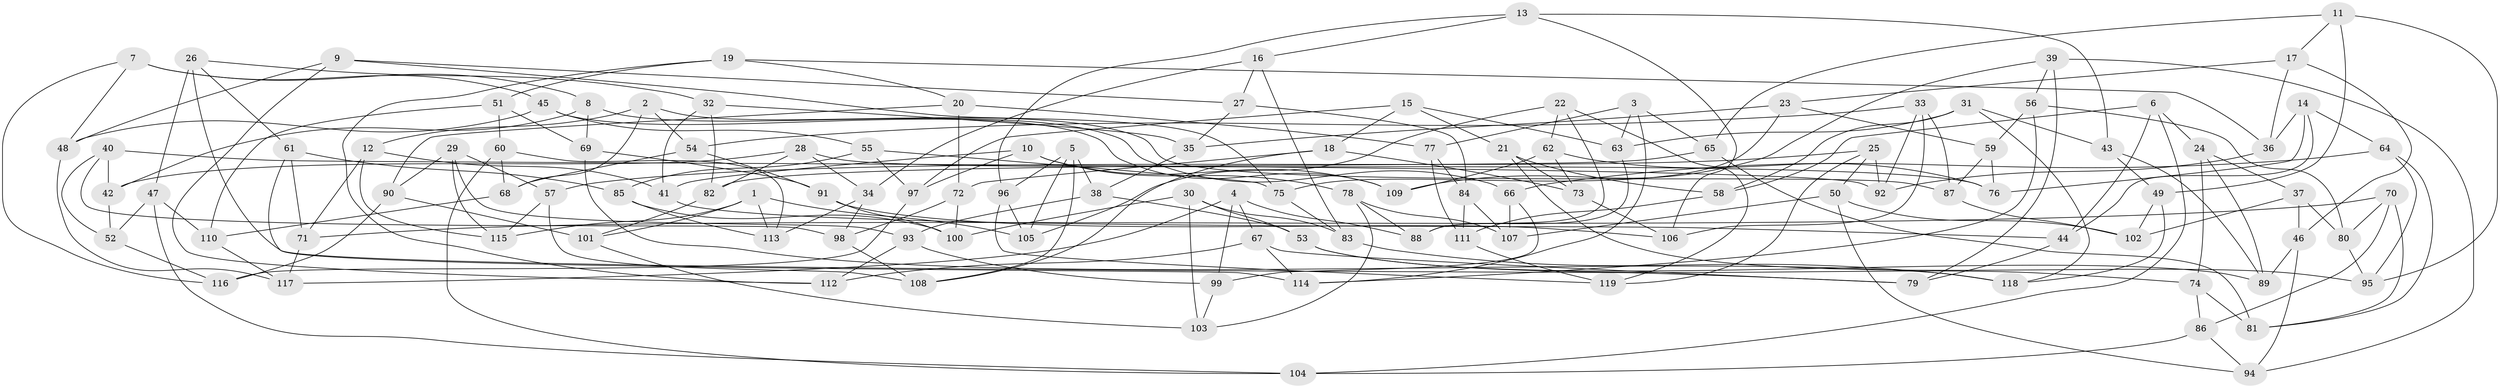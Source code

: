 // coarse degree distribution, {10: 0.06944444444444445, 4: 0.7638888888888888, 8: 0.027777777777777776, 9: 0.041666666666666664, 12: 0.027777777777777776, 5: 0.013888888888888888, 3: 0.05555555555555555}
// Generated by graph-tools (version 1.1) at 2025/54/03/04/25 22:54:00]
// undirected, 119 vertices, 238 edges
graph export_dot {
  node [color=gray90,style=filled];
  1;
  2;
  3;
  4;
  5;
  6;
  7;
  8;
  9;
  10;
  11;
  12;
  13;
  14;
  15;
  16;
  17;
  18;
  19;
  20;
  21;
  22;
  23;
  24;
  25;
  26;
  27;
  28;
  29;
  30;
  31;
  32;
  33;
  34;
  35;
  36;
  37;
  38;
  39;
  40;
  41;
  42;
  43;
  44;
  45;
  46;
  47;
  48;
  49;
  50;
  51;
  52;
  53;
  54;
  55;
  56;
  57;
  58;
  59;
  60;
  61;
  62;
  63;
  64;
  65;
  66;
  67;
  68;
  69;
  70;
  71;
  72;
  73;
  74;
  75;
  76;
  77;
  78;
  79;
  80;
  81;
  82;
  83;
  84;
  85;
  86;
  87;
  88;
  89;
  90;
  91;
  92;
  93;
  94;
  95;
  96;
  97;
  98;
  99;
  100;
  101;
  102;
  103;
  104;
  105;
  106;
  107;
  108;
  109;
  110;
  111;
  112;
  113;
  114;
  115;
  116;
  117;
  118;
  119;
  1 -- 101;
  1 -- 105;
  1 -- 115;
  1 -- 113;
  2 -- 68;
  2 -- 54;
  2 -- 87;
  2 -- 12;
  3 -- 77;
  3 -- 114;
  3 -- 63;
  3 -- 65;
  4 -- 88;
  4 -- 67;
  4 -- 99;
  4 -- 117;
  5 -- 38;
  5 -- 96;
  5 -- 105;
  5 -- 108;
  6 -- 104;
  6 -- 58;
  6 -- 24;
  6 -- 44;
  7 -- 8;
  7 -- 48;
  7 -- 116;
  7 -- 45;
  8 -- 66;
  8 -- 42;
  8 -- 69;
  9 -- 27;
  9 -- 48;
  9 -- 112;
  9 -- 75;
  10 -- 78;
  10 -- 109;
  10 -- 41;
  10 -- 97;
  11 -- 65;
  11 -- 49;
  11 -- 17;
  11 -- 95;
  12 -- 115;
  12 -- 71;
  12 -- 41;
  13 -- 96;
  13 -- 16;
  13 -- 43;
  13 -- 106;
  14 -- 64;
  14 -- 76;
  14 -- 36;
  14 -- 44;
  15 -- 18;
  15 -- 97;
  15 -- 21;
  15 -- 63;
  16 -- 83;
  16 -- 27;
  16 -- 34;
  17 -- 36;
  17 -- 23;
  17 -- 46;
  18 -- 73;
  18 -- 72;
  18 -- 108;
  19 -- 112;
  19 -- 20;
  19 -- 36;
  19 -- 51;
  20 -- 90;
  20 -- 77;
  20 -- 72;
  21 -- 73;
  21 -- 95;
  21 -- 58;
  22 -- 119;
  22 -- 88;
  22 -- 105;
  22 -- 62;
  23 -- 75;
  23 -- 59;
  23 -- 35;
  24 -- 37;
  24 -- 74;
  24 -- 89;
  25 -- 50;
  25 -- 119;
  25 -- 92;
  25 -- 57;
  26 -- 61;
  26 -- 79;
  26 -- 47;
  26 -- 32;
  27 -- 84;
  27 -- 35;
  28 -- 34;
  28 -- 42;
  28 -- 76;
  28 -- 82;
  29 -- 115;
  29 -- 93;
  29 -- 57;
  29 -- 90;
  30 -- 53;
  30 -- 83;
  30 -- 100;
  30 -- 103;
  31 -- 118;
  31 -- 43;
  31 -- 58;
  31 -- 63;
  32 -- 35;
  32 -- 82;
  32 -- 41;
  33 -- 54;
  33 -- 92;
  33 -- 106;
  33 -- 87;
  34 -- 113;
  34 -- 98;
  35 -- 38;
  36 -- 92;
  37 -- 46;
  37 -- 102;
  37 -- 80;
  38 -- 93;
  38 -- 53;
  39 -- 94;
  39 -- 79;
  39 -- 109;
  39 -- 56;
  40 -- 52;
  40 -- 92;
  40 -- 98;
  40 -- 42;
  41 -- 44;
  42 -- 52;
  43 -- 49;
  43 -- 89;
  44 -- 79;
  45 -- 48;
  45 -- 109;
  45 -- 55;
  46 -- 94;
  46 -- 89;
  47 -- 104;
  47 -- 110;
  47 -- 52;
  48 -- 117;
  49 -- 118;
  49 -- 102;
  50 -- 102;
  50 -- 94;
  50 -- 107;
  51 -- 110;
  51 -- 60;
  51 -- 69;
  52 -- 116;
  53 -- 74;
  53 -- 89;
  54 -- 68;
  54 -- 91;
  55 -- 97;
  55 -- 85;
  55 -- 75;
  56 -- 114;
  56 -- 80;
  56 -- 59;
  57 -- 115;
  57 -- 108;
  58 -- 111;
  59 -- 87;
  59 -- 76;
  60 -- 113;
  60 -- 68;
  60 -- 104;
  61 -- 114;
  61 -- 71;
  61 -- 85;
  62 -- 76;
  62 -- 73;
  62 -- 109;
  63 -- 88;
  64 -- 66;
  64 -- 81;
  64 -- 95;
  65 -- 81;
  65 -- 82;
  66 -- 107;
  66 -- 99;
  67 -- 112;
  67 -- 79;
  67 -- 114;
  68 -- 110;
  69 -- 91;
  69 -- 118;
  70 -- 81;
  70 -- 86;
  70 -- 80;
  70 -- 71;
  71 -- 117;
  72 -- 100;
  72 -- 98;
  73 -- 106;
  74 -- 81;
  74 -- 86;
  75 -- 83;
  77 -- 84;
  77 -- 111;
  78 -- 107;
  78 -- 103;
  78 -- 88;
  80 -- 95;
  82 -- 101;
  83 -- 118;
  84 -- 111;
  84 -- 107;
  85 -- 100;
  85 -- 113;
  86 -- 104;
  86 -- 94;
  87 -- 102;
  90 -- 116;
  90 -- 101;
  91 -- 100;
  91 -- 106;
  93 -- 99;
  93 -- 112;
  96 -- 105;
  96 -- 119;
  97 -- 116;
  98 -- 108;
  99 -- 103;
  101 -- 103;
  110 -- 117;
  111 -- 119;
}

